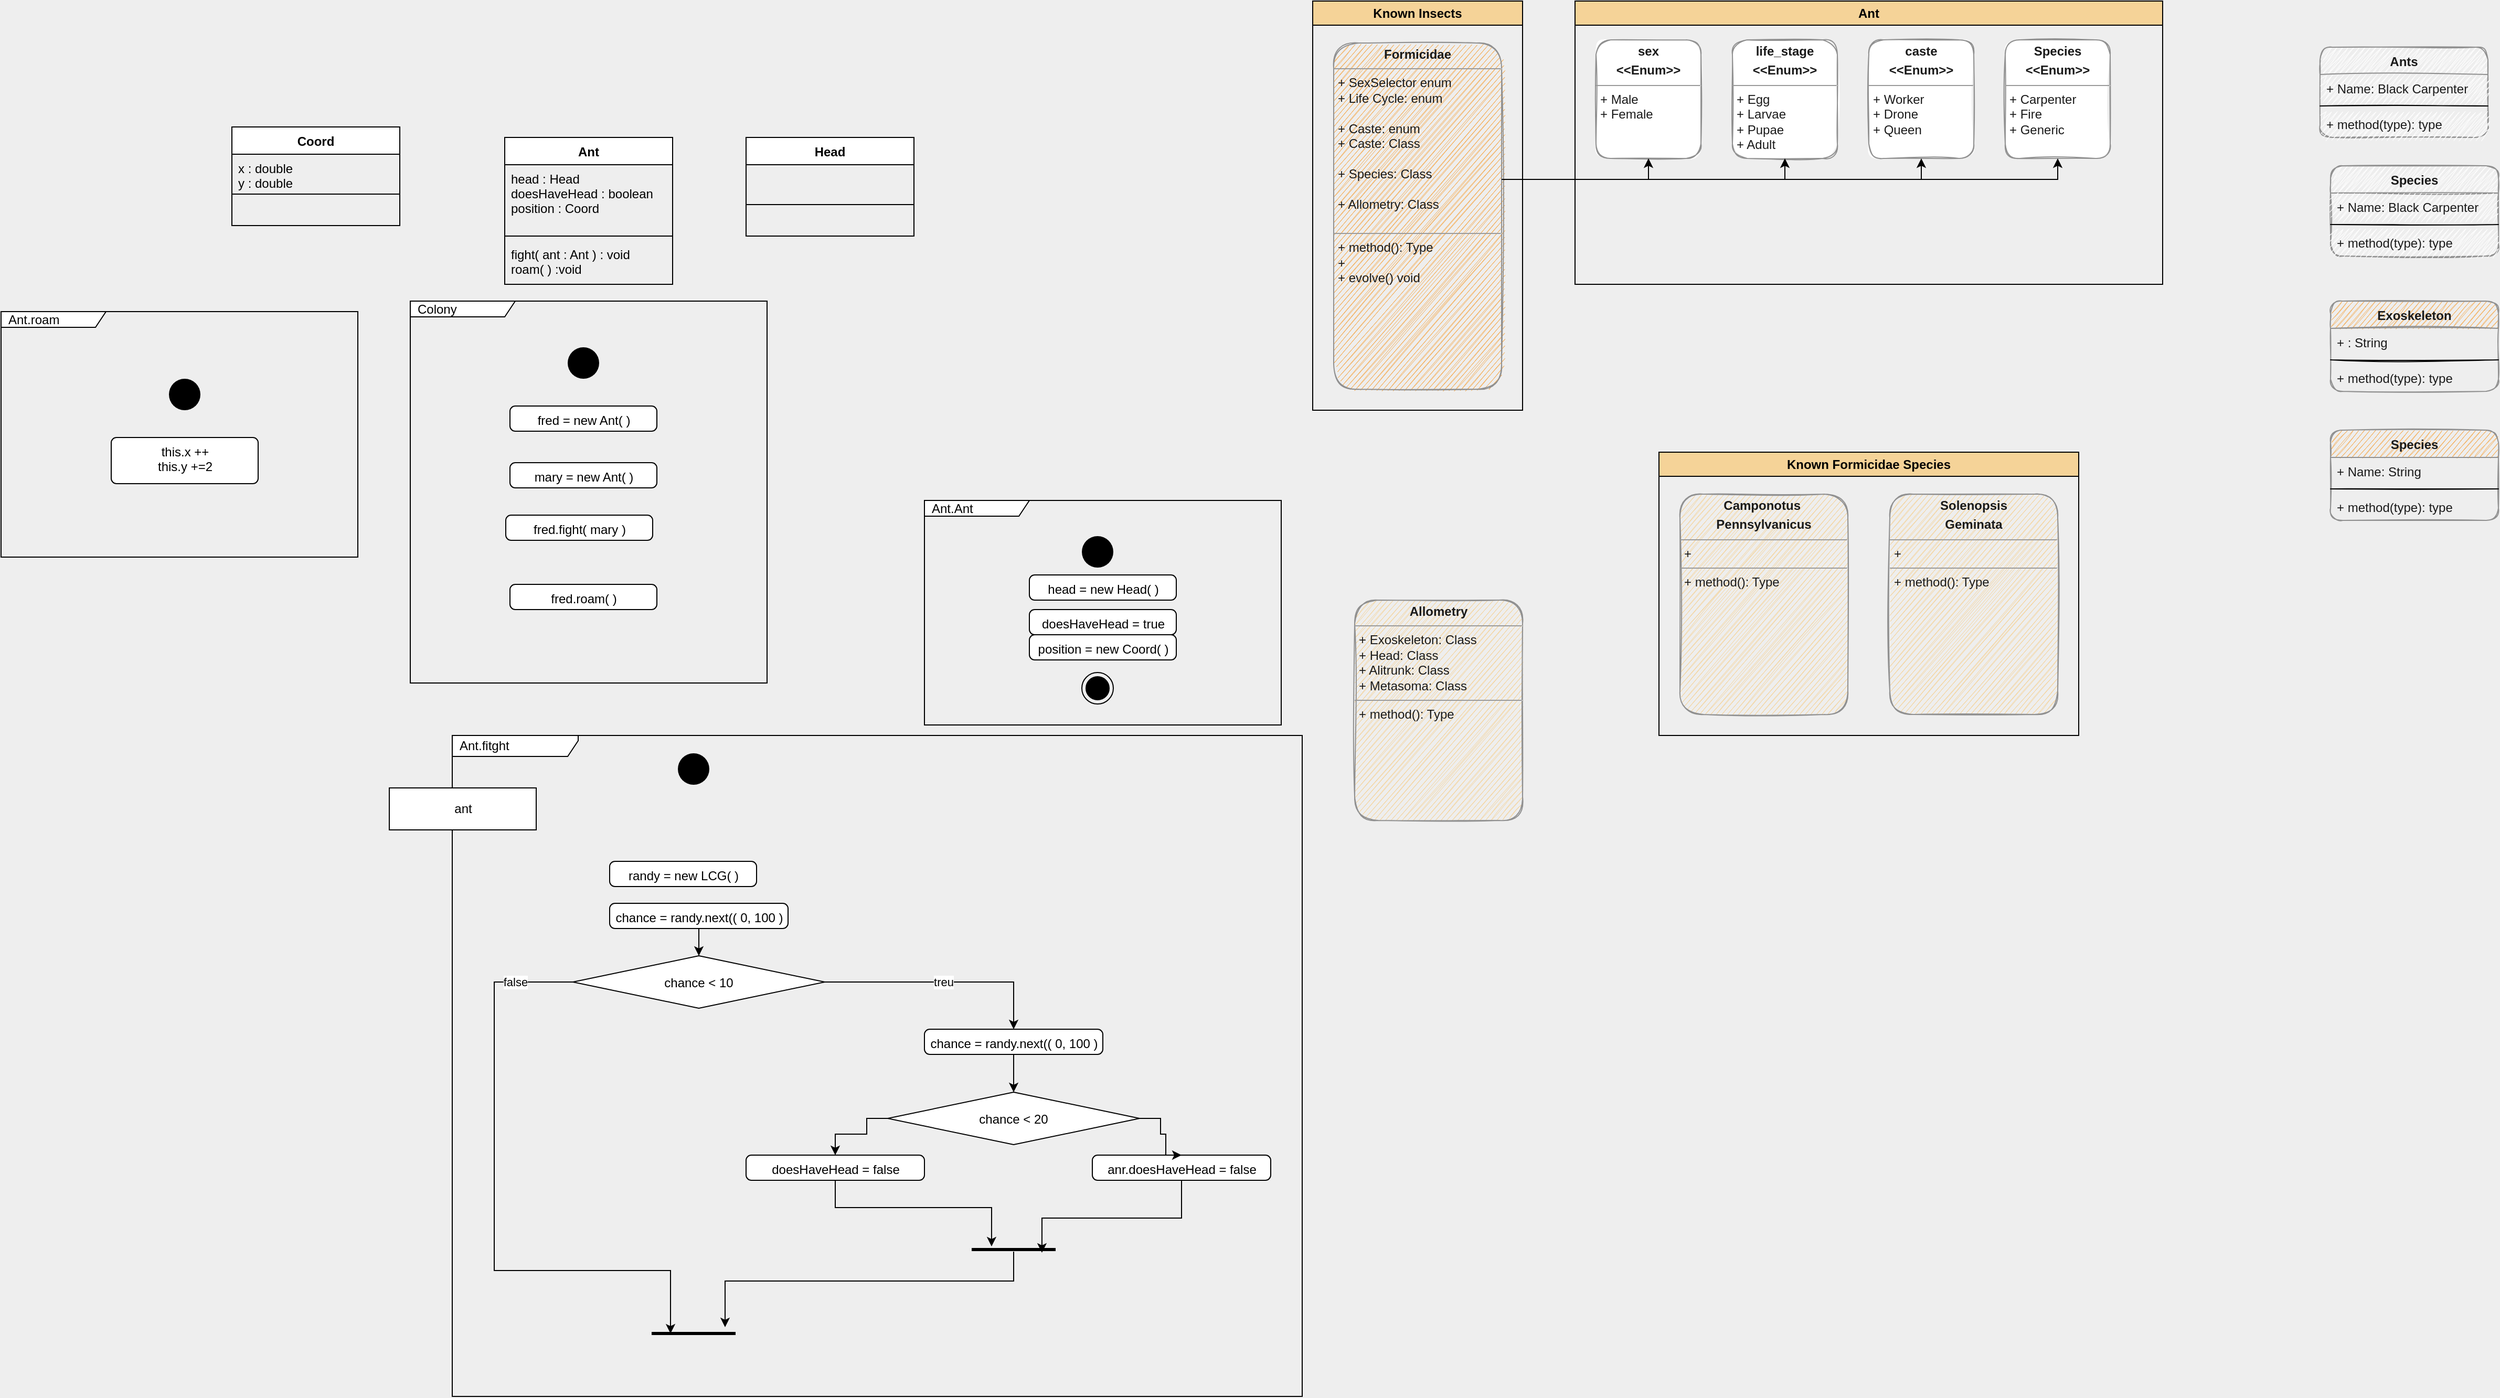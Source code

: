 <mxfile version="20.6.0" type="device"><diagram id="C5RBs43oDa-KdzZeNtuy" name="Page-1"><mxGraphModel dx="2583" dy="1138" grid="1" gridSize="10" guides="1" tooltips="1" connect="1" arrows="1" fold="1" page="0" pageScale="1" pageWidth="827" pageHeight="1169" background="#EEEEEE" math="0" shadow="0"><root><mxCell id="WIyWlLk6GJQsqaUBKTNV-0"/><mxCell id="WIyWlLk6GJQsqaUBKTNV-1" parent="WIyWlLk6GJQsqaUBKTNV-0"/><mxCell id="v1BI11Cc-dLJp7aKihLd-9" value="Species" style="swimlane;fontStyle=1;align=center;verticalAlign=top;childLayout=stackLayout;horizontal=1;startSize=26;horizontalStack=0;resizeParent=1;resizeParentMax=0;resizeLast=0;collapsible=1;marginBottom=0;rounded=1;sketch=1;fillStyle=auto;fontColor=#1A1A1A;strokeColor=#909090;fillColor=#F5AB50;" parent="WIyWlLk6GJQsqaUBKTNV-1" vertex="1"><mxGeometry x="1080" y="359" width="160" height="86" as="geometry"/></mxCell><mxCell id="v1BI11Cc-dLJp7aKihLd-10" value="+ Name: String" style="text;strokeColor=none;fillColor=none;align=left;verticalAlign=top;spacingLeft=4;spacingRight=4;overflow=hidden;rotatable=0;points=[[0,0.5],[1,0.5]];portConstraint=eastwest;rounded=1;sketch=1;fillStyle=auto;fontColor=#1A1A1A;" parent="v1BI11Cc-dLJp7aKihLd-9" vertex="1"><mxGeometry y="26" width="160" height="26" as="geometry"/></mxCell><mxCell id="v1BI11Cc-dLJp7aKihLd-11" value="" style="line;strokeWidth=1;fillColor=none;align=left;verticalAlign=middle;spacingTop=-1;spacingLeft=3;spacingRight=3;rotatable=0;labelPosition=right;points=[];portConstraint=eastwest;rounded=1;sketch=1;fillStyle=auto;fontColor=#1A1A1A;" parent="v1BI11Cc-dLJp7aKihLd-9" vertex="1"><mxGeometry y="52" width="160" height="8" as="geometry"/></mxCell><mxCell id="v1BI11Cc-dLJp7aKihLd-12" value="+ method(type): type" style="text;strokeColor=none;fillColor=none;align=left;verticalAlign=top;spacingLeft=4;spacingRight=4;overflow=hidden;rotatable=0;points=[[0,0.5],[1,0.5]];portConstraint=eastwest;rounded=1;sketch=1;fillStyle=auto;fontColor=#1A1A1A;" parent="v1BI11Cc-dLJp7aKihLd-9" vertex="1"><mxGeometry y="60" width="160" height="26" as="geometry"/></mxCell><mxCell id="v1BI11Cc-dLJp7aKihLd-25" value="Species" style="swimlane;fontStyle=1;align=center;verticalAlign=top;childLayout=stackLayout;horizontal=1;startSize=26;horizontalStack=0;resizeParent=1;resizeParentMax=0;resizeLast=0;collapsible=1;marginBottom=0;rounded=1;sketch=1;fillStyle=zigzag;fontColor=#1A1A1A;strokeColor=#909090;fillColor=#FFFFFF;" parent="WIyWlLk6GJQsqaUBKTNV-1" vertex="1"><mxGeometry x="1080" y="107" width="160" height="86" as="geometry"/></mxCell><mxCell id="v1BI11Cc-dLJp7aKihLd-26" value="+ Name: Black Carpenter" style="text;strokeColor=none;fillColor=default;align=left;verticalAlign=top;spacingLeft=4;spacingRight=4;overflow=hidden;rotatable=0;points=[[0,0.5],[1,0.5]];portConstraint=eastwest;rounded=1;sketch=1;fillStyle=zigzag;fontColor=#1A1A1A;" parent="v1BI11Cc-dLJp7aKihLd-25" vertex="1"><mxGeometry y="26" width="160" height="26" as="geometry"/></mxCell><mxCell id="v1BI11Cc-dLJp7aKihLd-27" value="" style="line;strokeWidth=1;fillColor=none;align=left;verticalAlign=middle;spacingTop=-1;spacingLeft=3;spacingRight=3;rotatable=0;labelPosition=right;points=[];portConstraint=eastwest;rounded=1;sketch=1;fillStyle=auto;fontColor=#1A1A1A;" parent="v1BI11Cc-dLJp7aKihLd-25" vertex="1"><mxGeometry y="52" width="160" height="8" as="geometry"/></mxCell><mxCell id="v1BI11Cc-dLJp7aKihLd-28" value="+ method(type): type" style="text;strokeColor=none;fillColor=default;align=left;verticalAlign=top;spacingLeft=4;spacingRight=4;overflow=hidden;rotatable=0;points=[[0,0.5],[1,0.5]];portConstraint=eastwest;rounded=1;sketch=1;fillStyle=zigzag;fontColor=#1A1A1A;" parent="v1BI11Cc-dLJp7aKihLd-25" vertex="1"><mxGeometry y="60" width="160" height="26" as="geometry"/></mxCell><mxCell id="v1BI11Cc-dLJp7aKihLd-29" value="Ants" style="swimlane;fontStyle=1;align=center;verticalAlign=top;childLayout=stackLayout;horizontal=1;startSize=26;horizontalStack=0;resizeParent=1;resizeParentMax=0;resizeLast=0;collapsible=1;marginBottom=0;rounded=1;sketch=1;fillStyle=zigzag;fontColor=#1A1A1A;strokeColor=#909090;fillColor=#FFFFFF;" parent="WIyWlLk6GJQsqaUBKTNV-1" vertex="1"><mxGeometry x="1070" y="-6" width="160" height="86" as="geometry"/></mxCell><mxCell id="v1BI11Cc-dLJp7aKihLd-30" value="+ Name: Black Carpenter" style="text;strokeColor=none;fillColor=default;align=left;verticalAlign=top;spacingLeft=4;spacingRight=4;overflow=hidden;rotatable=0;points=[[0,0.5],[1,0.5]];portConstraint=eastwest;rounded=1;sketch=1;fillStyle=zigzag;fontColor=#1A1A1A;" parent="v1BI11Cc-dLJp7aKihLd-29" vertex="1"><mxGeometry y="26" width="160" height="26" as="geometry"/></mxCell><mxCell id="v1BI11Cc-dLJp7aKihLd-31" value="" style="line;strokeWidth=1;fillColor=none;align=left;verticalAlign=middle;spacingTop=-1;spacingLeft=3;spacingRight=3;rotatable=0;labelPosition=right;points=[];portConstraint=eastwest;rounded=1;sketch=1;fillStyle=auto;fontColor=#1A1A1A;" parent="v1BI11Cc-dLJp7aKihLd-29" vertex="1"><mxGeometry y="52" width="160" height="8" as="geometry"/></mxCell><mxCell id="v1BI11Cc-dLJp7aKihLd-32" value="+ method(type): type" style="text;strokeColor=none;fillColor=default;align=left;verticalAlign=top;spacingLeft=4;spacingRight=4;overflow=hidden;rotatable=0;points=[[0,0.5],[1,0.5]];portConstraint=eastwest;rounded=1;sketch=1;fillStyle=zigzag;fontColor=#1A1A1A;" parent="v1BI11Cc-dLJp7aKihLd-29" vertex="1"><mxGeometry y="60" width="160" height="26" as="geometry"/></mxCell><mxCell id="v1BI11Cc-dLJp7aKihLd-34" value="&lt;p style=&quot;margin: 0px ; margin-top: 4px ; text-align: center&quot;&gt;&lt;b&gt;Allometry&lt;/b&gt;&lt;/p&gt;&lt;hr size=&quot;1&quot;&gt;&lt;p style=&quot;margin: 0px ; margin-left: 4px&quot;&gt;+ Exoskeleton: Class&lt;/p&gt;&lt;p style=&quot;margin: 0px ; margin-left: 4px&quot;&gt;+ Head: Class&lt;/p&gt;&lt;p style=&quot;margin: 0px ; margin-left: 4px&quot;&gt;+ Alitrunk: Class&lt;/p&gt;&lt;p style=&quot;margin: 0px ; margin-left: 4px&quot;&gt;+ Metasoma: Class&lt;/p&gt;&lt;hr size=&quot;1&quot;&gt;&lt;p style=&quot;margin: 0px ; margin-left: 4px&quot;&gt;+ method(): Type&lt;/p&gt;" style="verticalAlign=top;align=left;overflow=fill;fontSize=12;fontFamily=Helvetica;html=1;rounded=1;fillColor=#F5D398;strokeColor=#909090;fontColor=#1A1A1A;sketch=1;fillStyle=auto;arcSize=14;" parent="WIyWlLk6GJQsqaUBKTNV-1" vertex="1"><mxGeometry x="150" y="521" width="160" height="210" as="geometry"/></mxCell><mxCell id="v1BI11Cc-dLJp7aKihLd-37" value="Exoskeleton" style="swimlane;fontStyle=1;align=center;verticalAlign=top;childLayout=stackLayout;horizontal=1;startSize=26;horizontalStack=0;resizeParent=1;resizeParentMax=0;resizeLast=0;collapsible=1;marginBottom=0;rounded=1;sketch=1;fillStyle=auto;fontColor=#1A1A1A;strokeColor=#909090;fillColor=#F5AB50;" parent="WIyWlLk6GJQsqaUBKTNV-1" vertex="1"><mxGeometry x="1080" y="236" width="160" height="86" as="geometry"/></mxCell><mxCell id="v1BI11Cc-dLJp7aKihLd-38" value="+ : String" style="text;strokeColor=none;fillColor=none;align=left;verticalAlign=top;spacingLeft=4;spacingRight=4;overflow=hidden;rotatable=0;points=[[0,0.5],[1,0.5]];portConstraint=eastwest;rounded=1;sketch=1;fillStyle=auto;fontColor=#1A1A1A;" parent="v1BI11Cc-dLJp7aKihLd-37" vertex="1"><mxGeometry y="26" width="160" height="26" as="geometry"/></mxCell><mxCell id="v1BI11Cc-dLJp7aKihLd-39" value="" style="line;strokeWidth=1;fillColor=none;align=left;verticalAlign=middle;spacingTop=-1;spacingLeft=3;spacingRight=3;rotatable=0;labelPosition=right;points=[];portConstraint=eastwest;rounded=1;sketch=1;fillStyle=auto;fontColor=#1A1A1A;" parent="v1BI11Cc-dLJp7aKihLd-37" vertex="1"><mxGeometry y="52" width="160" height="8" as="geometry"/></mxCell><mxCell id="v1BI11Cc-dLJp7aKihLd-40" value="+ method(type): type" style="text;strokeColor=none;fillColor=none;align=left;verticalAlign=top;spacingLeft=4;spacingRight=4;overflow=hidden;rotatable=0;points=[[0,0.5],[1,0.5]];portConstraint=eastwest;rounded=1;sketch=1;fillStyle=auto;fontColor=#1A1A1A;" parent="v1BI11Cc-dLJp7aKihLd-37" vertex="1"><mxGeometry y="60" width="160" height="26" as="geometry"/></mxCell><mxCell id="OvcJM-S2i8IXZPO5EGvJ-0" value="Ant" style="swimlane;fontStyle=1;align=center;verticalAlign=top;childLayout=stackLayout;horizontal=1;startSize=26;horizontalStack=0;resizeParent=1;resizeParentMax=0;resizeLast=0;collapsible=1;marginBottom=0;" parent="WIyWlLk6GJQsqaUBKTNV-1" vertex="1"><mxGeometry x="-660" y="80" width="160" height="140" as="geometry"/></mxCell><mxCell id="OvcJM-S2i8IXZPO5EGvJ-1" value="head : Head&#10;doesHaveHead : boolean&#10;position : Coord" style="text;strokeColor=none;fillColor=none;align=left;verticalAlign=top;spacingLeft=4;spacingRight=4;overflow=hidden;rotatable=0;points=[[0,0.5],[1,0.5]];portConstraint=eastwest;" parent="OvcJM-S2i8IXZPO5EGvJ-0" vertex="1"><mxGeometry y="26" width="160" height="64" as="geometry"/></mxCell><mxCell id="OvcJM-S2i8IXZPO5EGvJ-2" value="" style="line;strokeWidth=1;fillColor=none;align=left;verticalAlign=middle;spacingTop=-1;spacingLeft=3;spacingRight=3;rotatable=0;labelPosition=right;points=[];portConstraint=eastwest;" parent="OvcJM-S2i8IXZPO5EGvJ-0" vertex="1"><mxGeometry y="90" width="160" height="8" as="geometry"/></mxCell><mxCell id="OvcJM-S2i8IXZPO5EGvJ-3" value="fight( ant : Ant ) : void&#10;roam( ) :void" style="text;strokeColor=none;fillColor=none;align=left;verticalAlign=top;spacingLeft=4;spacingRight=4;overflow=hidden;rotatable=0;points=[[0,0.5],[1,0.5]];portConstraint=eastwest;" parent="OvcJM-S2i8IXZPO5EGvJ-0" vertex="1"><mxGeometry y="98" width="160" height="42" as="geometry"/></mxCell><mxCell id="OvcJM-S2i8IXZPO5EGvJ-4" value="Colony" style="shape=umlFrame;whiteSpace=wrap;html=1;width=100;height=15;boundedLbl=1;verticalAlign=middle;align=left;spacingLeft=5;" parent="WIyWlLk6GJQsqaUBKTNV-1" vertex="1"><mxGeometry x="-750" y="236" width="340" height="364" as="geometry"/></mxCell><mxCell id="OvcJM-S2i8IXZPO5EGvJ-5" value="" style="ellipse;fillColor=#000000;strokeColor=none;" parent="WIyWlLk6GJQsqaUBKTNV-1" vertex="1"><mxGeometry x="-600" y="280" width="30" height="30" as="geometry"/></mxCell><mxCell id="OvcJM-S2i8IXZPO5EGvJ-6" value="" style="ellipse;html=1;shape=endState;fillColor=#000000;strokeColor=#000000;" parent="WIyWlLk6GJQsqaUBKTNV-1" vertex="1"><mxGeometry x="-110" y="590" width="30" height="30" as="geometry"/></mxCell><mxCell id="OvcJM-S2i8IXZPO5EGvJ-8" value="fred = new Ant( )" style="html=1;align=center;verticalAlign=top;rounded=1;absoluteArcSize=1;arcSize=10;dashed=0;" parent="WIyWlLk6GJQsqaUBKTNV-1" vertex="1"><mxGeometry x="-655" y="336" width="140" height="24" as="geometry"/></mxCell><mxCell id="OvcJM-S2i8IXZPO5EGvJ-9" value="Head" style="swimlane;fontStyle=1;align=center;verticalAlign=top;childLayout=stackLayout;horizontal=1;startSize=26;horizontalStack=0;resizeParent=1;resizeParentMax=0;resizeLast=0;collapsible=1;marginBottom=0;" parent="WIyWlLk6GJQsqaUBKTNV-1" vertex="1"><mxGeometry x="-430" y="80" width="160" height="94" as="geometry"/></mxCell><mxCell id="OvcJM-S2i8IXZPO5EGvJ-10" value="&#10;&#10;" style="text;strokeColor=none;fillColor=none;align=left;verticalAlign=top;spacingLeft=4;spacingRight=4;overflow=hidden;rotatable=0;points=[[0,0.5],[1,0.5]];portConstraint=eastwest;" parent="OvcJM-S2i8IXZPO5EGvJ-9" vertex="1"><mxGeometry y="26" width="160" height="34" as="geometry"/></mxCell><mxCell id="OvcJM-S2i8IXZPO5EGvJ-11" value="" style="line;strokeWidth=1;fillColor=none;align=left;verticalAlign=middle;spacingTop=-1;spacingLeft=3;spacingRight=3;rotatable=0;labelPosition=right;points=[];portConstraint=eastwest;" parent="OvcJM-S2i8IXZPO5EGvJ-9" vertex="1"><mxGeometry y="60" width="160" height="8" as="geometry"/></mxCell><mxCell id="OvcJM-S2i8IXZPO5EGvJ-12" value="&#10;&#10;" style="text;strokeColor=none;fillColor=none;align=left;verticalAlign=top;spacingLeft=4;spacingRight=4;overflow=hidden;rotatable=0;points=[[0,0.5],[1,0.5]];portConstraint=eastwest;" parent="OvcJM-S2i8IXZPO5EGvJ-9" vertex="1"><mxGeometry y="68" width="160" height="26" as="geometry"/></mxCell><mxCell id="OvcJM-S2i8IXZPO5EGvJ-13" value="mary = new Ant( )" style="html=1;align=center;verticalAlign=top;rounded=1;absoluteArcSize=1;arcSize=10;dashed=0;" parent="WIyWlLk6GJQsqaUBKTNV-1" vertex="1"><mxGeometry x="-655" y="390" width="140" height="24" as="geometry"/></mxCell><mxCell id="OvcJM-S2i8IXZPO5EGvJ-14" value="fred.fight( mary )" style="html=1;align=center;verticalAlign=top;rounded=1;absoluteArcSize=1;arcSize=10;dashed=0;" parent="WIyWlLk6GJQsqaUBKTNV-1" vertex="1"><mxGeometry x="-659" y="440" width="140" height="24" as="geometry"/></mxCell><mxCell id="OvcJM-S2i8IXZPO5EGvJ-15" value="Ant.Ant" style="shape=umlFrame;whiteSpace=wrap;html=1;width=100;height=15;boundedLbl=1;verticalAlign=middle;align=left;spacingLeft=5;" parent="WIyWlLk6GJQsqaUBKTNV-1" vertex="1"><mxGeometry x="-260" y="426" width="340" height="214" as="geometry"/></mxCell><mxCell id="OvcJM-S2i8IXZPO5EGvJ-17" value="" style="ellipse;fillColor=#000000;strokeColor=none;" parent="WIyWlLk6GJQsqaUBKTNV-1" vertex="1"><mxGeometry x="-110" y="460" width="30" height="30" as="geometry"/></mxCell><mxCell id="OvcJM-S2i8IXZPO5EGvJ-18" value="head = new Head( )" style="html=1;align=center;verticalAlign=top;rounded=1;absoluteArcSize=1;arcSize=10;dashed=0;" parent="WIyWlLk6GJQsqaUBKTNV-1" vertex="1"><mxGeometry x="-160" y="497" width="140" height="24" as="geometry"/></mxCell><mxCell id="OvcJM-S2i8IXZPO5EGvJ-19" value="doesHaveHead = true" style="html=1;align=center;verticalAlign=top;rounded=1;absoluteArcSize=1;arcSize=10;dashed=0;" parent="WIyWlLk6GJQsqaUBKTNV-1" vertex="1"><mxGeometry x="-160" y="530" width="140" height="24" as="geometry"/></mxCell><mxCell id="OvcJM-S2i8IXZPO5EGvJ-20" value="Ant.fitght" style="shape=umlFrame;whiteSpace=wrap;html=1;width=120;height=20;boundedLbl=1;verticalAlign=middle;align=left;spacingLeft=5;" parent="WIyWlLk6GJQsqaUBKTNV-1" vertex="1"><mxGeometry x="-710" y="650" width="810" height="630" as="geometry"/></mxCell><mxCell id="OvcJM-S2i8IXZPO5EGvJ-21" value="" style="ellipse;fillColor=#000000;strokeColor=none;" parent="WIyWlLk6GJQsqaUBKTNV-1" vertex="1"><mxGeometry x="-495" y="667" width="30" height="30" as="geometry"/></mxCell><mxCell id="OvcJM-S2i8IXZPO5EGvJ-22" value="ant" style="html=1;align=center;verticalAlign=middle;rounded=0;absoluteArcSize=1;arcSize=10;dashed=0;" parent="WIyWlLk6GJQsqaUBKTNV-1" vertex="1"><mxGeometry x="-770" y="700" width="140" height="40" as="geometry"/></mxCell><mxCell id="OvcJM-S2i8IXZPO5EGvJ-35" style="edgeStyle=orthogonalEdgeStyle;rounded=0;orthogonalLoop=1;jettySize=auto;html=1;entryX=1.5;entryY=0.163;entryDx=0;entryDy=0;entryPerimeter=0;" parent="WIyWlLk6GJQsqaUBKTNV-1" source="OvcJM-S2i8IXZPO5EGvJ-25" target="OvcJM-S2i8IXZPO5EGvJ-34" edge="1"><mxGeometry relative="1" as="geometry"><Array as="points"><mxPoint x="-15" y="1110"/><mxPoint x="-148" y="1110"/></Array></mxGeometry></mxCell><mxCell id="OvcJM-S2i8IXZPO5EGvJ-25" value="anr.doesHaveHead = false" style="html=1;align=center;verticalAlign=top;rounded=1;absoluteArcSize=1;arcSize=10;dashed=0;" parent="WIyWlLk6GJQsqaUBKTNV-1" vertex="1"><mxGeometry x="-100" y="1050" width="170" height="24" as="geometry"/></mxCell><mxCell id="OvcJM-S2i8IXZPO5EGvJ-29" style="edgeStyle=orthogonalEdgeStyle;rounded=0;orthogonalLoop=1;jettySize=auto;html=1;entryX=0.5;entryY=0;entryDx=0;entryDy=0;" parent="WIyWlLk6GJQsqaUBKTNV-1" source="OvcJM-S2i8IXZPO5EGvJ-26" target="OvcJM-S2i8IXZPO5EGvJ-25" edge="1"><mxGeometry relative="1" as="geometry"><Array as="points"><mxPoint x="-35" y="1015"/><mxPoint x="-35" y="1030"/><mxPoint x="-30" y="1030"/></Array></mxGeometry></mxCell><mxCell id="OvcJM-S2i8IXZPO5EGvJ-31" style="edgeStyle=orthogonalEdgeStyle;rounded=0;orthogonalLoop=1;jettySize=auto;html=1;entryX=0.5;entryY=0;entryDx=0;entryDy=0;" parent="WIyWlLk6GJQsqaUBKTNV-1" source="OvcJM-S2i8IXZPO5EGvJ-26" target="OvcJM-S2i8IXZPO5EGvJ-30" edge="1"><mxGeometry relative="1" as="geometry"><Array as="points"><mxPoint x="-315" y="1015"/><mxPoint x="-315" y="1030"/><mxPoint x="-345" y="1030"/></Array></mxGeometry></mxCell><mxCell id="OvcJM-S2i8IXZPO5EGvJ-26" value="chance &lt; 20" style="rhombus;" parent="WIyWlLk6GJQsqaUBKTNV-1" vertex="1"><mxGeometry x="-295" y="990" width="240" height="50" as="geometry"/></mxCell><mxCell id="OvcJM-S2i8IXZPO5EGvJ-27" value="randy = new LCG( )" style="html=1;align=center;verticalAlign=top;rounded=1;absoluteArcSize=1;arcSize=10;dashed=0;" parent="WIyWlLk6GJQsqaUBKTNV-1" vertex="1"><mxGeometry x="-560" y="770" width="140" height="24" as="geometry"/></mxCell><mxCell id="OvcJM-S2i8IXZPO5EGvJ-47" style="edgeStyle=orthogonalEdgeStyle;rounded=0;orthogonalLoop=1;jettySize=auto;html=1;entryX=0.5;entryY=0;entryDx=0;entryDy=0;" parent="WIyWlLk6GJQsqaUBKTNV-1" source="OvcJM-S2i8IXZPO5EGvJ-28" target="OvcJM-S2i8IXZPO5EGvJ-37" edge="1"><mxGeometry relative="1" as="geometry"/></mxCell><mxCell id="OvcJM-S2i8IXZPO5EGvJ-28" value="chance = randy.next(( 0, 100 )" style="html=1;align=center;verticalAlign=top;rounded=1;absoluteArcSize=1;arcSize=10;dashed=0;" parent="WIyWlLk6GJQsqaUBKTNV-1" vertex="1"><mxGeometry x="-560" y="810" width="170" height="24" as="geometry"/></mxCell><mxCell id="OvcJM-S2i8IXZPO5EGvJ-36" style="edgeStyle=orthogonalEdgeStyle;rounded=0;orthogonalLoop=1;jettySize=auto;html=1;entryX=-0.5;entryY=0.763;entryDx=0;entryDy=0;entryPerimeter=0;" parent="WIyWlLk6GJQsqaUBKTNV-1" source="OvcJM-S2i8IXZPO5EGvJ-30" target="OvcJM-S2i8IXZPO5EGvJ-34" edge="1"><mxGeometry relative="1" as="geometry"><Array as="points"><mxPoint x="-345" y="1100"/><mxPoint x="-196" y="1100"/></Array></mxGeometry></mxCell><mxCell id="OvcJM-S2i8IXZPO5EGvJ-30" value="doesHaveHead = false" style="html=1;align=center;verticalAlign=top;rounded=1;absoluteArcSize=1;arcSize=10;dashed=0;" parent="WIyWlLk6GJQsqaUBKTNV-1" vertex="1"><mxGeometry x="-430" y="1050" width="170" height="24" as="geometry"/></mxCell><mxCell id="OvcJM-S2i8IXZPO5EGvJ-44" style="edgeStyle=orthogonalEdgeStyle;rounded=0;orthogonalLoop=1;jettySize=auto;html=1;entryX=-1.5;entryY=0.125;entryDx=0;entryDy=0;entryPerimeter=0;exitX=1.167;exitY=0.5;exitDx=0;exitDy=0;exitPerimeter=0;" parent="WIyWlLk6GJQsqaUBKTNV-1" source="OvcJM-S2i8IXZPO5EGvJ-34" target="OvcJM-S2i8IXZPO5EGvJ-42" edge="1"><mxGeometry relative="1" as="geometry"><Array as="points"><mxPoint x="-175" y="1170"/><mxPoint x="-450" y="1170"/></Array></mxGeometry></mxCell><mxCell id="OvcJM-S2i8IXZPO5EGvJ-34" value="" style="html=1;points=[];perimeter=orthogonalPerimeter;fillColor=#000000;strokeColor=none;rotation=90;" parent="WIyWlLk6GJQsqaUBKTNV-1" vertex="1"><mxGeometry x="-176.5" y="1100" width="3" height="80" as="geometry"/></mxCell><mxCell id="OvcJM-S2i8IXZPO5EGvJ-39" value="treu" style="edgeStyle=orthogonalEdgeStyle;rounded=0;orthogonalLoop=1;jettySize=auto;html=1;entryX=0.5;entryY=0;entryDx=0;entryDy=0;" parent="WIyWlLk6GJQsqaUBKTNV-1" source="OvcJM-S2i8IXZPO5EGvJ-37" target="OvcJM-S2i8IXZPO5EGvJ-38" edge="1"><mxGeometry relative="1" as="geometry"/></mxCell><mxCell id="OvcJM-S2i8IXZPO5EGvJ-45" value="false" style="edgeStyle=orthogonalEdgeStyle;rounded=0;orthogonalLoop=1;jettySize=auto;html=1;entryX=0.5;entryY=0.775;entryDx=0;entryDy=0;entryPerimeter=0;" parent="WIyWlLk6GJQsqaUBKTNV-1" source="OvcJM-S2i8IXZPO5EGvJ-37" target="OvcJM-S2i8IXZPO5EGvJ-42" edge="1"><mxGeometry x="-0.81" relative="1" as="geometry"><Array as="points"><mxPoint x="-670" y="885"/><mxPoint x="-670" y="1160"/><mxPoint x="-502" y="1160"/></Array><mxPoint as="offset"/></mxGeometry></mxCell><mxCell id="OvcJM-S2i8IXZPO5EGvJ-37" value="chance &lt; 10" style="rhombus;" parent="WIyWlLk6GJQsqaUBKTNV-1" vertex="1"><mxGeometry x="-595" y="860" width="240" height="50" as="geometry"/></mxCell><mxCell id="OvcJM-S2i8IXZPO5EGvJ-46" style="edgeStyle=orthogonalEdgeStyle;rounded=0;orthogonalLoop=1;jettySize=auto;html=1;entryX=0.5;entryY=0;entryDx=0;entryDy=0;" parent="WIyWlLk6GJQsqaUBKTNV-1" source="OvcJM-S2i8IXZPO5EGvJ-38" target="OvcJM-S2i8IXZPO5EGvJ-26" edge="1"><mxGeometry relative="1" as="geometry"/></mxCell><mxCell id="OvcJM-S2i8IXZPO5EGvJ-38" value="chance = randy.next(( 0, 100 )" style="html=1;align=center;verticalAlign=top;rounded=1;absoluteArcSize=1;arcSize=10;dashed=0;" parent="WIyWlLk6GJQsqaUBKTNV-1" vertex="1"><mxGeometry x="-260" y="930" width="170" height="24" as="geometry"/></mxCell><mxCell id="OvcJM-S2i8IXZPO5EGvJ-42" value="" style="html=1;points=[];perimeter=orthogonalPerimeter;fillColor=#000000;strokeColor=none;rotation=90;" parent="WIyWlLk6GJQsqaUBKTNV-1" vertex="1"><mxGeometry x="-481.5" y="1180" width="3" height="80" as="geometry"/></mxCell><mxCell id="OvcJM-S2i8IXZPO5EGvJ-48" value="Coord" style="swimlane;fontStyle=1;align=center;verticalAlign=top;childLayout=stackLayout;horizontal=1;startSize=26;horizontalStack=0;resizeParent=1;resizeParentMax=0;resizeLast=0;collapsible=1;marginBottom=0;" parent="WIyWlLk6GJQsqaUBKTNV-1" vertex="1"><mxGeometry x="-920" y="70" width="160" height="94" as="geometry"/></mxCell><mxCell id="OvcJM-S2i8IXZPO5EGvJ-49" value="x : double&#10;y : double" style="text;strokeColor=none;fillColor=none;align=left;verticalAlign=top;spacingLeft=4;spacingRight=4;overflow=hidden;rotatable=0;points=[[0,0.5],[1,0.5]];portConstraint=eastwest;" parent="OvcJM-S2i8IXZPO5EGvJ-48" vertex="1"><mxGeometry y="26" width="160" height="34" as="geometry"/></mxCell><mxCell id="OvcJM-S2i8IXZPO5EGvJ-50" value="" style="line;strokeWidth=1;fillColor=none;align=left;verticalAlign=middle;spacingTop=-1;spacingLeft=3;spacingRight=3;rotatable=0;labelPosition=right;points=[];portConstraint=eastwest;" parent="OvcJM-S2i8IXZPO5EGvJ-48" vertex="1"><mxGeometry y="60" width="160" height="8" as="geometry"/></mxCell><mxCell id="OvcJM-S2i8IXZPO5EGvJ-51" value="&#10;&#10;" style="text;strokeColor=none;fillColor=none;align=left;verticalAlign=top;spacingLeft=4;spacingRight=4;overflow=hidden;rotatable=0;points=[[0,0.5],[1,0.5]];portConstraint=eastwest;" parent="OvcJM-S2i8IXZPO5EGvJ-48" vertex="1"><mxGeometry y="68" width="160" height="26" as="geometry"/></mxCell><mxCell id="OvcJM-S2i8IXZPO5EGvJ-52" value="Ant.roam" style="shape=umlFrame;whiteSpace=wrap;html=1;width=100;height=15;boundedLbl=1;verticalAlign=middle;align=left;spacingLeft=5;" parent="WIyWlLk6GJQsqaUBKTNV-1" vertex="1"><mxGeometry x="-1140" y="246" width="340" height="234" as="geometry"/></mxCell><mxCell id="OvcJM-S2i8IXZPO5EGvJ-53" value="" style="ellipse;fillColor=#000000;strokeColor=none;" parent="WIyWlLk6GJQsqaUBKTNV-1" vertex="1"><mxGeometry x="-980" y="310" width="30" height="30" as="geometry"/></mxCell><mxCell id="OvcJM-S2i8IXZPO5EGvJ-54" value="this.x ++&lt;br&gt;this.y +=2" style="html=1;align=center;verticalAlign=top;rounded=1;absoluteArcSize=1;arcSize=10;dashed=0;" parent="WIyWlLk6GJQsqaUBKTNV-1" vertex="1"><mxGeometry x="-1035" y="366" width="140" height="44" as="geometry"/></mxCell><mxCell id="OvcJM-S2i8IXZPO5EGvJ-55" value="fred.roam( )" style="html=1;align=center;verticalAlign=top;rounded=1;absoluteArcSize=1;arcSize=10;dashed=0;" parent="WIyWlLk6GJQsqaUBKTNV-1" vertex="1"><mxGeometry x="-655" y="506" width="140" height="24" as="geometry"/></mxCell><mxCell id="OvcJM-S2i8IXZPO5EGvJ-57" value="position = new Coord( )" style="html=1;align=center;verticalAlign=top;rounded=1;absoluteArcSize=1;arcSize=10;dashed=0;" parent="WIyWlLk6GJQsqaUBKTNV-1" vertex="1"><mxGeometry x="-160" y="554" width="140" height="24" as="geometry"/></mxCell><mxCell id="8Nl3D1G9DNpI2AA8nsOQ-3" value="Known Insects" style="swimlane;whiteSpace=wrap;html=1;fillColor=#F5D398;" parent="WIyWlLk6GJQsqaUBKTNV-1" vertex="1"><mxGeometry x="110" y="-50" width="200" height="390" as="geometry"/></mxCell><mxCell id="v1BI11Cc-dLJp7aKihLd-0" value="&lt;p style=&quot;margin: 0px ; margin-top: 4px ; text-align: center&quot;&gt;&lt;b&gt;Formicidae&lt;/b&gt;&lt;/p&gt;&lt;hr size=&quot;1&quot;&gt;&lt;p style=&quot;margin: 0px ; margin-left: 4px&quot;&gt;&lt;span style=&quot;background-color: initial;&quot;&gt;+ SexSelector enum&lt;/span&gt;&lt;/p&gt;&lt;p style=&quot;margin: 0px ; margin-left: 4px&quot;&gt;+ Life Cycle: enum&lt;/p&gt;&lt;p style=&quot;margin: 0px ; margin-left: 4px&quot;&gt;&lt;br&gt;&lt;/p&gt;&lt;p style=&quot;margin: 0px ; margin-left: 4px&quot;&gt;+ Caste: enum&lt;/p&gt;&lt;p style=&quot;margin: 0px ; margin-left: 4px&quot;&gt;+ Caste: Class&lt;br&gt;&lt;/p&gt;&lt;p style=&quot;margin: 0px ; margin-left: 4px&quot;&gt;&lt;br&gt;&lt;/p&gt;&lt;p style=&quot;margin: 0px ; margin-left: 4px&quot;&gt;+ Species: Class&lt;br&gt;&lt;/p&gt;&lt;p style=&quot;margin: 0px ; margin-left: 4px&quot;&gt;&lt;br&gt;&lt;/p&gt;&lt;p style=&quot;margin: 0px ; margin-left: 4px&quot;&gt;&lt;span style=&quot;background-color: initial;&quot;&gt;+ Allometry: Class&lt;/span&gt;&lt;br&gt;&lt;/p&gt;&lt;p style=&quot;margin: 0px ; margin-left: 4px&quot;&gt;&lt;br&gt;&lt;/p&gt;&lt;hr size=&quot;1&quot;&gt;&lt;p style=&quot;margin: 0px ; margin-left: 4px&quot;&gt;+ method(): Type&lt;/p&gt;&lt;p style=&quot;margin: 0px ; margin-left: 4px&quot;&gt;+&amp;nbsp;&lt;/p&gt;&lt;p style=&quot;margin: 0px ; margin-left: 4px&quot;&gt;+ evolve() void&lt;/p&gt;&lt;p style=&quot;margin: 0px ; margin-left: 4px&quot;&gt;&lt;br&gt;&lt;/p&gt;" style="verticalAlign=top;align=left;overflow=fill;fontSize=12;fontFamily=Helvetica;html=1;rounded=1;fillColor=#F5AB50;strokeColor=#909090;fontColor=#1A1A1A;sketch=1;fillStyle=auto;" parent="8Nl3D1G9DNpI2AA8nsOQ-3" vertex="1"><mxGeometry x="20" y="40" width="160" height="330" as="geometry"/></mxCell><mxCell id="8Nl3D1G9DNpI2AA8nsOQ-4" value="" style="group" parent="WIyWlLk6GJQsqaUBKTNV-1" vertex="1" connectable="0"><mxGeometry x="440" y="380" width="400" height="270" as="geometry"/></mxCell><mxCell id="8Nl3D1G9DNpI2AA8nsOQ-0" value="&lt;p style=&quot;margin: 0px ; margin-top: 4px ; text-align: center&quot;&gt;&lt;b&gt;Camponotus&amp;nbsp;&lt;/b&gt;&lt;/p&gt;&lt;p style=&quot;margin: 0px ; margin-top: 4px ; text-align: center&quot;&gt;&lt;b&gt;Pennsylvanicus&lt;/b&gt;&lt;/p&gt;&lt;hr size=&quot;1&quot;&gt;&lt;p style=&quot;margin: 0px ; margin-left: 4px&quot;&gt;+&amp;nbsp;&amp;nbsp;&lt;br&gt;&lt;/p&gt;&lt;hr size=&quot;1&quot;&gt;&lt;p style=&quot;margin: 0px ; margin-left: 4px&quot;&gt;+ method(): Type&lt;/p&gt;" style="verticalAlign=top;align=left;overflow=fill;fontSize=12;fontFamily=Helvetica;html=1;rounded=1;fillColor=#F5D398;strokeColor=#909090;fontColor=#1A1A1A;sketch=1;fillStyle=auto;arcSize=14;" parent="8Nl3D1G9DNpI2AA8nsOQ-4" vertex="1"><mxGeometry x="20" y="40" width="160" height="210" as="geometry"/></mxCell><mxCell id="8Nl3D1G9DNpI2AA8nsOQ-1" value="&lt;p style=&quot;margin: 0px ; margin-top: 4px ; text-align: center&quot;&gt;&lt;b&gt;Solenopsis&lt;/b&gt;&lt;/p&gt;&lt;p style=&quot;margin: 0px ; margin-top: 4px ; text-align: center&quot;&gt;&lt;b&gt;Geminata&lt;/b&gt;&lt;/p&gt;&lt;hr size=&quot;1&quot;&gt;&lt;p style=&quot;margin: 0px ; margin-left: 4px&quot;&gt;+&amp;nbsp;&amp;nbsp;&lt;/p&gt;&lt;hr size=&quot;1&quot;&gt;&lt;p style=&quot;margin: 0px ; margin-left: 4px&quot;&gt;+ method(): Type&lt;/p&gt;" style="verticalAlign=top;align=left;overflow=fill;fontSize=12;fontFamily=Helvetica;html=1;rounded=1;fillColor=#F5D398;strokeColor=#909090;fontColor=#1A1A1A;sketch=1;fillStyle=auto;arcSize=14;" parent="8Nl3D1G9DNpI2AA8nsOQ-4" vertex="1"><mxGeometry x="220" y="40" width="160" height="210" as="geometry"/></mxCell><mxCell id="8Nl3D1G9DNpI2AA8nsOQ-2" value="Known Formicidae Species" style="swimlane;whiteSpace=wrap;html=1;fillColor=#F5D398;" parent="8Nl3D1G9DNpI2AA8nsOQ-4" vertex="1"><mxGeometry width="400" height="270" as="geometry"><mxRectangle width="200" height="30" as="alternateBounds"/></mxGeometry></mxCell><mxCell id="SvI3y3mPkb2AATnpAmhV-4" value="Ant" style="swimlane;whiteSpace=wrap;html=1;fillColor=#F5D398;" parent="WIyWlLk6GJQsqaUBKTNV-1" vertex="1"><mxGeometry x="360" y="-50" width="560" height="270" as="geometry"><mxRectangle width="200" height="30" as="alternateBounds"/></mxGeometry></mxCell><mxCell id="SvI3y3mPkb2AATnpAmhV-0" value="&lt;p style=&quot;margin: 0px ; margin-top: 4px ; text-align: center&quot;&gt;&lt;b&gt;sex&lt;/b&gt;&lt;/p&gt;&lt;p style=&quot;margin: 0px ; margin-top: 4px ; text-align: center&quot;&gt;&lt;b&gt;&amp;lt;&amp;lt;Enum&amp;gt;&amp;gt;&lt;/b&gt;&lt;/p&gt;&lt;hr size=&quot;1&quot;&gt;&lt;p style=&quot;margin: 0px ; margin-left: 4px&quot;&gt;+ Male&lt;/p&gt;&lt;p style=&quot;margin: 0px ; margin-left: 4px&quot;&gt;+ Female&lt;/p&gt;" style="verticalAlign=top;align=left;overflow=fill;fontSize=12;fontFamily=Helvetica;html=1;rounded=1;fillColor=#FFFFFF;strokeColor=#909090;fontColor=#1A1A1A;sketch=1;fillStyle=auto;arcSize=14;" parent="SvI3y3mPkb2AATnpAmhV-4" vertex="1"><mxGeometry x="20" y="37" width="100" height="113" as="geometry"/></mxCell><mxCell id="SvI3y3mPkb2AATnpAmhV-7" value="&lt;p style=&quot;margin: 0px ; margin-top: 4px ; text-align: center&quot;&gt;&lt;b&gt;life_stage&lt;/b&gt;&lt;/p&gt;&lt;p style=&quot;margin: 0px ; margin-top: 4px ; text-align: center&quot;&gt;&lt;b&gt;&amp;lt;&amp;lt;Enum&amp;gt;&amp;gt;&lt;/b&gt;&lt;/p&gt;&lt;hr size=&quot;1&quot;&gt;&lt;p style=&quot;margin: 0px ; margin-left: 4px&quot;&gt;+ Egg&lt;/p&gt;&lt;p style=&quot;margin: 0px ; margin-left: 4px&quot;&gt;+ Larvae&lt;/p&gt;&lt;p style=&quot;margin: 0px ; margin-left: 4px&quot;&gt;+ Pupae&lt;/p&gt;&lt;p style=&quot;margin: 0px ; margin-left: 4px&quot;&gt;+ Adult&lt;/p&gt;" style="verticalAlign=top;align=left;overflow=fill;fontSize=12;fontFamily=Helvetica;html=1;rounded=1;fillColor=#FFFFFF;strokeColor=#909090;fontColor=#1A1A1A;sketch=1;fillStyle=auto;arcSize=14;" parent="SvI3y3mPkb2AATnpAmhV-4" vertex="1"><mxGeometry x="150" y="37" width="100" height="113" as="geometry"/></mxCell><mxCell id="SvI3y3mPkb2AATnpAmhV-10" value="&lt;p style=&quot;margin: 0px ; margin-top: 4px ; text-align: center&quot;&gt;&lt;b&gt;caste&lt;/b&gt;&lt;/p&gt;&lt;p style=&quot;margin: 0px ; margin-top: 4px ; text-align: center&quot;&gt;&lt;b&gt;&amp;lt;&amp;lt;Enum&amp;gt;&amp;gt;&lt;/b&gt;&lt;/p&gt;&lt;hr size=&quot;1&quot;&gt;&lt;p style=&quot;margin: 0px ; margin-left: 4px&quot;&gt;+ Worker&lt;/p&gt;&lt;p style=&quot;margin: 0px ; margin-left: 4px&quot;&gt;+ Drone&lt;/p&gt;&lt;p style=&quot;margin: 0px ; margin-left: 4px&quot;&gt;+ Queen&lt;/p&gt;" style="verticalAlign=top;align=left;overflow=fill;fontSize=12;fontFamily=Helvetica;html=1;rounded=1;fillColor=#FFFFFF;strokeColor=#909090;fontColor=#1A1A1A;sketch=1;fillStyle=auto;arcSize=14;" parent="SvI3y3mPkb2AATnpAmhV-4" vertex="1"><mxGeometry x="280" y="37" width="100" height="113" as="geometry"/></mxCell><mxCell id="y8wguuXqMgMoBAa-5jRf-0" value="&lt;p style=&quot;margin: 0px ; margin-top: 4px ; text-align: center&quot;&gt;&lt;b&gt;Species&lt;/b&gt;&lt;/p&gt;&lt;p style=&quot;margin: 0px ; margin-top: 4px ; text-align: center&quot;&gt;&lt;b&gt;&amp;lt;&amp;lt;Enum&amp;gt;&amp;gt;&lt;/b&gt;&lt;/p&gt;&lt;hr size=&quot;1&quot;&gt;&lt;p style=&quot;margin: 0px ; margin-left: 4px&quot;&gt;+ Carpenter&lt;/p&gt;&lt;p style=&quot;margin: 0px ; margin-left: 4px&quot;&gt;+ Fire&lt;/p&gt;&lt;p style=&quot;margin: 0px ; margin-left: 4px&quot;&gt;+ Generic&lt;/p&gt;" style="verticalAlign=top;align=left;overflow=fill;fontSize=12;fontFamily=Helvetica;html=1;rounded=1;fillColor=#FFFFFF;strokeColor=#909090;fontColor=#1A1A1A;sketch=1;fillStyle=auto;arcSize=14;" vertex="1" parent="SvI3y3mPkb2AATnpAmhV-4"><mxGeometry x="410" y="37" width="100" height="113" as="geometry"/></mxCell><mxCell id="SvI3y3mPkb2AATnpAmhV-5" style="edgeStyle=orthogonalEdgeStyle;rounded=0;orthogonalLoop=1;jettySize=auto;html=1;entryX=0.5;entryY=1;entryDx=0;entryDy=0;" parent="WIyWlLk6GJQsqaUBKTNV-1" source="v1BI11Cc-dLJp7aKihLd-0" target="SvI3y3mPkb2AATnpAmhV-0" edge="1"><mxGeometry relative="1" as="geometry"><Array as="points"><mxPoint x="430" y="120"/></Array></mxGeometry></mxCell><mxCell id="SvI3y3mPkb2AATnpAmhV-8" style="edgeStyle=orthogonalEdgeStyle;rounded=0;orthogonalLoop=1;jettySize=auto;html=1;entryX=0.5;entryY=1;entryDx=0;entryDy=0;" parent="WIyWlLk6GJQsqaUBKTNV-1" source="v1BI11Cc-dLJp7aKihLd-0" target="SvI3y3mPkb2AATnpAmhV-7" edge="1"><mxGeometry relative="1" as="geometry"><Array as="points"><mxPoint x="560" y="120"/></Array></mxGeometry></mxCell><mxCell id="SvI3y3mPkb2AATnpAmhV-11" style="edgeStyle=orthogonalEdgeStyle;rounded=0;orthogonalLoop=1;jettySize=auto;html=1;entryX=0.5;entryY=1;entryDx=0;entryDy=0;" parent="WIyWlLk6GJQsqaUBKTNV-1" source="v1BI11Cc-dLJp7aKihLd-0" target="SvI3y3mPkb2AATnpAmhV-10" edge="1"><mxGeometry relative="1" as="geometry"><Array as="points"><mxPoint x="690" y="120"/></Array></mxGeometry></mxCell><mxCell id="y8wguuXqMgMoBAa-5jRf-1" style="edgeStyle=orthogonalEdgeStyle;rounded=0;orthogonalLoop=1;jettySize=auto;html=1;entryX=0.5;entryY=1;entryDx=0;entryDy=0;" edge="1" parent="WIyWlLk6GJQsqaUBKTNV-1" source="v1BI11Cc-dLJp7aKihLd-0" target="y8wguuXqMgMoBAa-5jRf-0"><mxGeometry relative="1" as="geometry"><Array as="points"><mxPoint x="820" y="120"/></Array></mxGeometry></mxCell></root></mxGraphModel></diagram></mxfile>
